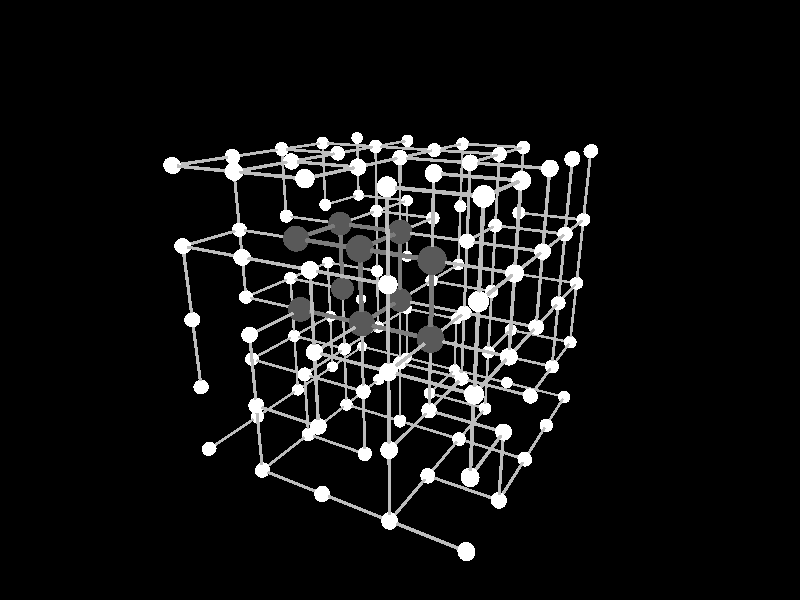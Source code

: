 #include "colors.inc"

camera {
  location <4.00, 3.00, -7.00>
  look_at <0.00,0.00,0.00>

}
#declare FSneuron =
sphere { <0.00, 0.00, -1000.00>, 0.10
  pigment { color rgb<1.00, 1.00, 1.00> }

  finish {
    phong 1
  }
}
#declare FSneuronMARKED =
sphere { <0.00, 0.00, -1000.00>, 0.17
  pigment { color rgb<0.10, 0.10, 0.10> }

  finish {
    phong 1
  }
}
light_source { <17.00, 95.00, -35.00> color White}

light_source { <-16.00, 20.00, 50.00> color White}

object {FSneuron}
object { FSneuron
  translate <-2.00, -2.00, 998.00>
}

object { FSneuron
  translate <-2.00, -1.00, 998.00>
}

object { FSneuron
  translate <-2.00, 0.00, 998.00>
}

object { FSneuron
  translate <-2.00, 1.00, 998.00>
}

object { FSneuron
  translate <-2.00, 2.00, 998.00>
}

object { FSneuron
  translate <-1.00, -2.00, 998.00>
}

object { FSneuron
  translate <-1.00, -1.00, 998.00>
}

object { FSneuron
  translate <-1.00, 0.00, 998.00>
}

object { FSneuron
  translate <-1.00, 1.00, 998.00>
}

object { FSneuron
  translate <-1.00, 2.00, 998.00>
}

object { FSneuron
  translate <0.00, -2.00, 998.00>
}

object { FSneuron
  translate <0.00, -1.00, 998.00>
}

object { FSneuron
  translate <0.00, 0.00, 998.00>
}

object { FSneuron
  translate <0.00, 1.00, 998.00>
}

object { FSneuron
  translate <0.00, 2.00, 998.00>
}

object { FSneuron
  translate <1.00, -2.00, 998.00>
}

object { FSneuron
  translate <1.00, -1.00, 998.00>
}

object { FSneuron
  translate <1.00, 0.00, 998.00>
}

object { FSneuron
  translate <1.00, 1.00, 998.00>
}

object { FSneuron
  translate <1.00, 2.00, 998.00>
}

object { FSneuron
  translate <2.00, -2.00, 998.00>
}

object { FSneuron
  translate <2.00, -1.00, 998.00>
}

object { FSneuron
  translate <2.00, 0.00, 998.00>
}

object { FSneuron
  translate <2.00, 1.00, 998.00>
}

object { FSneuron
  translate <2.00, 2.00, 998.00>
}

object { FSneuron
  translate <-2.00, -2.00, 999.00>
}

object { FSneuron
  translate <-2.00, -1.00, 999.00>
}

object { FSneuron
  translate <-2.00, 0.00, 999.00>
}

object { FSneuron
  translate <-2.00, 1.00, 999.00>
}

object { FSneuron
  translate <-2.00, 2.00, 999.00>
}

object { FSneuron
  translate <-1.00, -2.00, 999.00>
}

object { FSneuron
  translate <-1.00, -1.00, 999.00>
}

object { FSneuronMARKED
  translate <-1.00, 0.00, 999.00>
}

object { FSneuronMARKED
  translate <-1.00, 1.00, 999.00>
}

object { FSneuron
  translate <-1.00, 2.00, 999.00>
}

object { FSneuron
  translate <0.00, -2.00, 999.00>
}

object { FSneuron
  translate <0.00, -1.00, 999.00>
}

object { FSneuronMARKED
  translate <0.00, 0.00, 999.00>
}

object { FSneuronMARKED
  translate <0.00, 1.00, 999.00>
}

object { FSneuron
  translate <0.00, 2.00, 999.00>
}

object { FSneuron
  translate <1.00, -2.00, 999.00>
}

object { FSneuron
  translate <1.00, -1.00, 999.00>
}

object { FSneuronMARKED
  translate <1.00, 0.00, 999.00>
}

object { FSneuronMARKED
  translate <1.00, 1.00, 999.00>
}

object { FSneuron
  translate <1.00, 2.00, 999.00>
}

object { FSneuron
  translate <2.00, -2.00, 999.00>
}

object { FSneuron
  translate <2.00, -1.00, 999.00>
}

object { FSneuron
  translate <2.00, 0.00, 999.00>
}

object { FSneuron
  translate <2.00, 1.00, 999.00>
}

object { FSneuron
  translate <2.00, 2.00, 999.00>
}

object { FSneuron
  translate <-2.00, -2.00, 1000.00>
}

object { FSneuron
  translate <-2.00, -1.00, 1000.00>
}

object { FSneuron
  translate <-2.00, 0.00, 1000.00>
}

object { FSneuron
  translate <-2.00, 1.00, 1000.00>
}

object { FSneuron
  translate <-2.00, 2.00, 1000.00>
}

object { FSneuron
  translate <-1.00, -2.00, 1000.00>
}

object { FSneuron
  translate <-1.00, -1.00, 1000.00>
}

object { FSneuronMARKED
  translate <-1.00, 0.00, 1000.00>
}

object { FSneuronMARKED
  translate <-1.00, 1.00, 1000.00>
}

object { FSneuron
  translate <-1.00, 2.00, 1000.00>
}

object { FSneuron
  translate <0.00, -2.00, 1000.00>
}

object { FSneuron
  translate <0.00, -1.00, 1000.00>
}

object { FSneuronMARKED
  translate <0.00, 0.00, 1000.00>
}

object { FSneuronMARKED
  translate <0.00, 1.00, 1000.00>
}

object { FSneuron
  translate <0.00, 2.00, 1000.00>
}

object { FSneuron
  translate <1.00, -2.00, 1000.00>
}

object { FSneuron
  translate <1.00, -1.00, 1000.00>
}

object { FSneuron
  translate <1.00, 0.00, 1000.00>
}

object { FSneuron
  translate <1.00, 1.00, 1000.00>
}

object { FSneuron
  translate <1.00, 2.00, 1000.00>
}

object { FSneuron
  translate <2.00, -2.00, 1000.00>
}

object { FSneuron
  translate <2.00, -1.00, 1000.00>
}

object { FSneuron
  translate <2.00, 0.00, 1000.00>
}

object { FSneuron
  translate <2.00, 1.00, 1000.00>
}

object { FSneuron
  translate <2.00, 2.00, 1000.00>
}

object { FSneuron
  translate <-2.00, -2.00, 1001.00>
}

object { FSneuron
  translate <-2.00, -1.00, 1001.00>
}

object { FSneuron
  translate <-2.00, 0.00, 1001.00>
}

object { FSneuron
  translate <-2.00, 1.00, 1001.00>
}

object { FSneuron
  translate <-2.00, 2.00, 1001.00>
}

object { FSneuron
  translate <-1.00, -2.00, 1001.00>
}

object { FSneuron
  translate <-1.00, -1.00, 1001.00>
}

object { FSneuron
  translate <-1.00, 0.00, 1001.00>
}

object { FSneuron
  translate <-1.00, 1.00, 1001.00>
}

object { FSneuron
  translate <-1.00, 2.00, 1001.00>
}

object { FSneuron
  translate <0.00, -2.00, 1001.00>
}

object { FSneuron
  translate <0.00, -1.00, 1001.00>
}

object { FSneuron
  translate <0.00, 0.00, 1001.00>
}

object { FSneuron
  translate <0.00, 1.00, 1001.00>
}

object { FSneuron
  translate <0.00, 2.00, 1001.00>
}

object { FSneuron
  translate <1.00, -2.00, 1001.00>
}

object { FSneuron
  translate <1.00, -1.00, 1001.00>
}

object { FSneuron
  translate <1.00, 0.00, 1001.00>
}

object { FSneuron
  translate <1.00, 1.00, 1001.00>
}

object { FSneuron
  translate <1.00, 2.00, 1001.00>
}

object { FSneuron
  translate <2.00, -2.00, 1001.00>
}

object { FSneuron
  translate <2.00, -1.00, 1001.00>
}

object { FSneuron
  translate <2.00, 0.00, 1001.00>
}

object { FSneuron
  translate <2.00, 1.00, 1001.00>
}

object { FSneuron
  translate <2.00, 2.00, 1001.00>
}

object { FSneuron
  translate <-2.00, -2.00, 1002.00>
}

object { FSneuron
  translate <-2.00, -1.00, 1002.00>
}

object { FSneuron
  translate <-2.00, 0.00, 1002.00>
}

object { FSneuron
  translate <-2.00, 1.00, 1002.00>
}

object { FSneuron
  translate <-2.00, 2.00, 1002.00>
}

object { FSneuron
  translate <-1.00, -2.00, 1002.00>
}

object { FSneuron
  translate <-1.00, -1.00, 1002.00>
}

object { FSneuron
  translate <-1.00, 0.00, 1002.00>
}

object { FSneuron
  translate <-1.00, 1.00, 1002.00>
}

object { FSneuron
  translate <-1.00, 2.00, 1002.00>
}

object { FSneuron
  translate <0.00, -2.00, 1002.00>
}

object { FSneuron
  translate <0.00, -1.00, 1002.00>
}

object { FSneuron
  translate <0.00, 0.00, 1002.00>
}

object { FSneuron
  translate <0.00, 1.00, 1002.00>
}

object { FSneuron
  translate <0.00, 2.00, 1002.00>
}

object { FSneuron
  translate <1.00, -2.00, 1002.00>
}

object { FSneuron
  translate <1.00, -1.00, 1002.00>
}

object { FSneuron
  translate <1.00, 0.00, 1002.00>
}

object { FSneuron
  translate <1.00, 1.00, 1002.00>
}

object { FSneuron
  translate <1.00, 2.00, 1002.00>
}

object { FSneuron
  translate <2.00, -2.00, 1002.00>
}

object { FSneuron
  translate <2.00, -1.00, 1002.00>
}

object { FSneuron
  translate <2.00, 0.00, 1002.00>
}

object { FSneuron
  translate <2.00, 1.00, 1002.00>
}

object { FSneuron
  translate <2.00, 2.00, 1002.00>
}

object {
  cylinder { <-2.00, -2.00, -1.00>, <-2.00, -2.00, -2.00>, 0.02
    pigment { color rgb<0.50, 0.50, 0.50> }

    finish {
      phong 1
    }
  }
}
object {
  cylinder { <-2.00, 0.00, -2.00>, <-2.00, -1.00, -2.00>, 0.02
    pigment { color rgb<0.50, 0.50, 0.50> }

    finish {
      phong 1
    }
  }
}
object {
  cylinder { <-2.00, -1.00, -2.00>, <-2.00, 0.00, -2.00>, 0.02
    pigment { color rgb<0.50, 0.50, 0.50> }

    finish {
      phong 1
    }
  }
}
object {
  cylinder { <-2.00, 1.00, -2.00>, <-2.00, 0.00, -2.00>, 0.02
    pigment { color rgb<0.50, 0.50, 0.50> }

    finish {
      phong 1
    }
  }
}
object {
  cylinder { <-2.00, 0.00, -2.00>, <-2.00, 1.00, -2.00>, 0.02
    pigment { color rgb<0.50, 0.50, 0.50> }

    finish {
      phong 1
    }
  }
}
object {
  cylinder { <-1.00, 1.00, -2.00>, <-2.00, 1.00, -2.00>, 0.02
    pigment { color rgb<0.50, 0.50, 0.50> }

    finish {
      phong 1
    }
  }
}
object {
  cylinder { <-1.00, 2.00, -2.00>, <-2.00, 2.00, -2.00>, 0.02
    pigment { color rgb<0.50, 0.50, 0.50> }

    finish {
      phong 1
    }
  }
}
object {
  cylinder { <-1.00, -1.00, -2.00>, <-1.00, -2.00, -2.00>, 0.02
    pigment { color rgb<0.50, 0.50, 0.50> }

    finish {
      phong 1
    }
  }
}
object {
  cylinder { <0.00, -2.00, -2.00>, <-1.00, -2.00, -2.00>, 0.02
    pigment { color rgb<0.50, 0.50, 0.50> }

    finish {
      phong 1
    }
  }
}
object {
  cylinder { <-1.00, 0.00, -2.00>, <-1.00, -1.00, -2.00>, 0.02
    pigment { color rgb<0.50, 0.50, 0.50> }

    finish {
      phong 1
    }
  }
}
object {
  cylinder { <0.00, -1.00, -2.00>, <-1.00, -1.00, -2.00>, 0.02
    pigment { color rgb<0.50, 0.50, 0.50> }

    finish {
      phong 1
    }
  }
}
object {
  cylinder { <-1.00, -1.00, -2.00>, <-1.00, 0.00, -2.00>, 0.02
    pigment { color rgb<0.50, 0.50, 0.50> }

    finish {
      phong 1
    }
  }
}
object {
  cylinder { <0.00, 1.00, -2.00>, <-1.00, 1.00, -2.00>, 0.02
    pigment { color rgb<0.50, 0.50, 0.50> }

    finish {
      phong 1
    }
  }
}
object {
  cylinder { <0.00, 2.00, -2.00>, <-1.00, 2.00, -2.00>, 0.02
    pigment { color rgb<0.50, 0.50, 0.50> }

    finish {
      phong 1
    }
  }
}
object {
  cylinder { <-1.00, -2.00, -2.00>, <0.00, -2.00, -2.00>, 0.02
    pigment { color rgb<0.50, 0.50, 0.50> }

    finish {
      phong 1
    }
  }
}
object {
  cylinder { <1.00, -2.00, -2.00>, <0.00, -2.00, -2.00>, 0.02
    pigment { color rgb<0.50, 0.50, 0.50> }

    finish {
      phong 1
    }
  }
}
object {
  cylinder { <-1.00, -1.00, -2.00>, <0.00, -1.00, -2.00>, 0.02
    pigment { color rgb<0.50, 0.50, 0.50> }

    finish {
      phong 1
    }
  }
}
object {
  cylinder { <0.00, -1.00, -2.00>, <0.00, 0.00, -2.00>, 0.02
    pigment { color rgb<0.50, 0.50, 0.50> }

    finish {
      phong 1
    }
  }
}
object {
  cylinder { <1.00, 0.00, -2.00>, <0.00, 0.00, -2.00>, 0.02
    pigment { color rgb<0.50, 0.50, 0.50> }

    finish {
      phong 1
    }
  }
}
object {
  cylinder { <-1.00, 1.00, -2.00>, <0.00, 1.00, -2.00>, 0.02
    pigment { color rgb<0.50, 0.50, 0.50> }

    finish {
      phong 1
    }
  }
}
object {
  cylinder { <0.00, 0.00, -2.00>, <0.00, 1.00, -2.00>, 0.02
    pigment { color rgb<0.50, 0.50, 0.50> }

    finish {
      phong 1
    }
  }
}
object {
  cylinder { <1.00, 1.00, -2.00>, <0.00, 1.00, -2.00>, 0.02
    pigment { color rgb<0.50, 0.50, 0.50> }

    finish {
      phong 1
    }
  }
}
object {
  cylinder { <0.00, 2.00, -1.00>, <0.00, 2.00, -2.00>, 0.02
    pigment { color rgb<0.50, 0.50, 0.50> }

    finish {
      phong 1
    }
  }
}
object {
  cylinder { <0.00, -2.00, -2.00>, <1.00, -2.00, -2.00>, 0.02
    pigment { color rgb<0.50, 0.50, 0.50> }

    finish {
      phong 1
    }
  }
}
object {
  cylinder { <1.00, -1.00, -2.00>, <1.00, -2.00, -2.00>, 0.02
    pigment { color rgb<0.50, 0.50, 0.50> }

    finish {
      phong 1
    }
  }
}
object {
  cylinder { <2.00, -2.00, -2.00>, <1.00, -2.00, -2.00>, 0.02
    pigment { color rgb<0.50, 0.50, 0.50> }

    finish {
      phong 1
    }
  }
}
object {
  cylinder { <1.00, -1.00, -1.00>, <1.00, -1.00, -2.00>, 0.02
    pigment { color rgb<0.50, 0.50, 0.50> }

    finish {
      phong 1
    }
  }
}
object {
  cylinder { <1.00, -1.00, -2.00>, <1.00, 0.00, -2.00>, 0.02
    pigment { color rgb<0.50, 0.50, 0.50> }

    finish {
      phong 1
    }
  }
}
object {
  cylinder { <2.00, 0.00, -2.00>, <1.00, 0.00, -2.00>, 0.02
    pigment { color rgb<0.50, 0.50, 0.50> }

    finish {
      phong 1
    }
  }
}
object {
  cylinder { <1.00, 0.00, -1.00>, <1.00, 0.00, -2.00>, 0.02
    pigment { color rgb<0.50, 0.50, 0.50> }

    finish {
      phong 1
    }
  }
}
object {
  cylinder { <1.00, 0.00, -2.00>, <1.00, 1.00, -2.00>, 0.02
    pigment { color rgb<0.50, 0.50, 0.50> }

    finish {
      phong 1
    }
  }
}
object {
  cylinder { <1.00, 2.00, -2.00>, <1.00, 1.00, -2.00>, 0.02
    pigment { color rgb<0.50, 0.50, 0.50> }

    finish {
      phong 1
    }
  }
}
object {
  cylinder { <1.00, 1.00, -2.00>, <1.00, 2.00, -2.00>, 0.02
    pigment { color rgb<0.50, 0.50, 0.50> }

    finish {
      phong 1
    }
  }
}
object {
  cylinder { <2.00, 0.00, -2.00>, <2.00, -1.00, -2.00>, 0.02
    pigment { color rgb<0.50, 0.50, 0.50> }

    finish {
      phong 1
    }
  }
}
object {
  cylinder { <2.00, -1.00, -1.00>, <2.00, -1.00, -2.00>, 0.02
    pigment { color rgb<0.50, 0.50, 0.50> }

    finish {
      phong 1
    }
  }
}
object {
  cylinder { <2.00, -1.00, -2.00>, <2.00, 0.00, -2.00>, 0.02
    pigment { color rgb<0.50, 0.50, 0.50> }

    finish {
      phong 1
    }
  }
}
object {
  cylinder { <2.00, 1.00, -2.00>, <2.00, 0.00, -2.00>, 0.02
    pigment { color rgb<0.50, 0.50, 0.50> }

    finish {
      phong 1
    }
  }
}
object {
  cylinder { <2.00, 0.00, -1.00>, <2.00, 0.00, -2.00>, 0.02
    pigment { color rgb<0.50, 0.50, 0.50> }

    finish {
      phong 1
    }
  }
}
object {
  cylinder { <2.00, 2.00, -2.00>, <2.00, 1.00, -2.00>, 0.02
    pigment { color rgb<0.50, 0.50, 0.50> }

    finish {
      phong 1
    }
  }
}
object {
  cylinder { <1.00, 2.00, -2.00>, <2.00, 2.00, -2.00>, 0.02
    pigment { color rgb<0.50, 0.50, 0.50> }

    finish {
      phong 1
    }
  }
}
object {
  cylinder { <2.00, 1.00, -2.00>, <2.00, 2.00, -2.00>, 0.02
    pigment { color rgb<0.50, 0.50, 0.50> }

    finish {
      phong 1
    }
  }
}
object {
  cylinder { <2.00, 2.00, -1.00>, <2.00, 2.00, -2.00>, 0.02
    pigment { color rgb<0.50, 0.50, 0.50> }

    finish {
      phong 1
    }
  }
}
object {
  cylinder { <-1.00, -1.00, -1.00>, <-2.00, -1.00, -1.00>, 0.02
    pigment { color rgb<0.50, 0.50, 0.50> }

    finish {
      phong 1
    }
  }
}
object {
  cylinder { <-2.00, -1.00, 0.00>, <-2.00, -1.00, -1.00>, 0.02
    pigment { color rgb<0.50, 0.50, 0.50> }

    finish {
      phong 1
    }
  }
}
object {
  cylinder { <-2.00, 1.00, -1.00>, <-2.00, 0.00, -1.00>, 0.02
    pigment { color rgb<0.50, 0.50, 0.50> }

    finish {
      phong 1
    }
  }
}
object {
  cylinder { <-1.00, 0.00, -1.00>, <-2.00, 0.00, -1.00>, 0.02
    pigment { color rgb<0.50, 0.50, 0.50> }

    finish {
      phong 1
    }
  }
}
object {
  cylinder { <-2.00, 0.00, 0.00>, <-2.00, 0.00, -1.00>, 0.02
    pigment { color rgb<0.50, 0.50, 0.50> }

    finish {
      phong 1
    }
  }
}
object {
  cylinder { <-2.00, 1.00, -2.00>, <-2.00, 1.00, -1.00>, 0.02
    pigment { color rgb<0.50, 0.50, 0.50> }

    finish {
      phong 1
    }
  }
}
object {
  cylinder { <-2.00, 2.00, -1.00>, <-2.00, 1.00, -1.00>, 0.02
    pigment { color rgb<0.50, 0.50, 0.50> }

    finish {
      phong 1
    }
  }
}
object {
  cylinder { <-1.00, 1.00, -1.00>, <-2.00, 1.00, -1.00>, 0.02
    pigment { color rgb<0.50, 0.50, 0.50> }

    finish {
      phong 1
    }
  }
}
object {
  cylinder { <-2.00, 2.00, -2.00>, <-2.00, 2.00, -1.00>, 0.02
    pigment { color rgb<0.50, 0.50, 0.50> }

    finish {
      phong 1
    }
  }
}
object {
  cylinder { <-2.00, 2.00, 0.00>, <-2.00, 2.00, -1.00>, 0.02
    pigment { color rgb<0.50, 0.50, 0.50> }

    finish {
      phong 1
    }
  }
}
object {
  cylinder { <-1.00, -2.00, -2.00>, <-1.00, -2.00, -1.00>, 0.02
    pigment { color rgb<0.50, 0.50, 0.50> }

    finish {
      phong 1
    }
  }
}
object {
  cylinder { <-1.00, -1.00, -1.00>, <-1.00, -2.00, -1.00>, 0.02
    pigment { color rgb<0.50, 0.50, 0.50> }

    finish {
      phong 1
    }
  }
}
object {
  cylinder { <0.00, -2.00, -1.00>, <-1.00, -2.00, -1.00>, 0.02
    pigment { color rgb<0.50, 0.50, 0.50> }

    finish {
      phong 1
    }
  }
}
object {
  cylinder { <-2.00, -1.00, -1.00>, <-1.00, -1.00, -1.00>, 0.02
    pigment { color rgb<0.50, 0.50, 0.50> }

    finish {
      phong 1
    }
  }
}
object {
  cylinder { <-1.00, -2.00, -1.00>, <-1.00, -1.00, -1.00>, 0.02
    pigment { color rgb<0.50, 0.50, 0.50> }

    finish {
      phong 1
    }
  }
}
object {
  cylinder { <0.00, -1.00, -1.00>, <-1.00, -1.00, -1.00>, 0.02
    pigment { color rgb<0.50, 0.50, 0.50> }

    finish {
      phong 1
    }
  }
}
object {
  cylinder { <-1.00, 0.00, -2.00>, <-1.00, 0.00, -1.00>, 0.02
    pigment { color rgb<0.50, 0.50, 0.50> }

    finish {
      phong 1
    }
  }
}
object {
  cylinder { <-2.00, 0.00, -1.00>, <-1.00, 0.00, -1.00>, 0.02
    pigment { color rgb<0.50, 0.50, 0.50> }

    finish {
      phong 1
    }
  }
}
object {
  cylinder { <0.00, 1.00, -1.00>, <-1.00, 1.00, -1.00>, 0.03
    pigment { color rgb<0.20, 0.20, 0.20> }

    finish {
      phong 1
    }
  }
}
object {
  cylinder { <-1.00, 1.00, 0.00>, <-1.00, 1.00, -1.00>, 0.03
    pigment { color rgb<0.20, 0.20, 0.20> }

    finish {
      phong 1
    }
  }
}
object {
  cylinder { <-1.00, 2.00, -2.00>, <-1.00, 2.00, -1.00>, 0.02
    pigment { color rgb<0.50, 0.50, 0.50> }

    finish {
      phong 1
    }
  }
}
object {
  cylinder { <0.00, 2.00, -1.00>, <-1.00, 2.00, -1.00>, 0.02
    pigment { color rgb<0.50, 0.50, 0.50> }

    finish {
      phong 1
    }
  }
}
object {
  cylinder { <0.00, -1.00, -1.00>, <0.00, -2.00, -1.00>, 0.02
    pigment { color rgb<0.50, 0.50, 0.50> }

    finish {
      phong 1
    }
  }
}
object {
  cylinder { <0.00, -2.00, -1.00>, <0.00, -1.00, -1.00>, 0.02
    pigment { color rgb<0.50, 0.50, 0.50> }

    finish {
      phong 1
    }
  }
}
object {
  cylinder { <0.00, 0.00, -2.00>, <0.00, 0.00, -1.00>, 0.02
    pigment { color rgb<0.50, 0.50, 0.50> }

    finish {
      phong 1
    }
  }
}
object {
  cylinder { <-1.00, 0.00, -1.00>, <0.00, 0.00, -1.00>, 0.03
    pigment { color rgb<0.20, 0.20, 0.20> }

    finish {
      phong 1
    }
  }
}
object {
  cylinder { <0.00, -1.00, -1.00>, <0.00, 0.00, -1.00>, 0.02
    pigment { color rgb<0.50, 0.50, 0.50> }

    finish {
      phong 1
    }
  }
}
object {
  cylinder { <0.00, 0.00, -1.00>, <0.00, 1.00, -1.00>, 0.03
    pigment { color rgb<0.20, 0.20, 0.20> }

    finish {
      phong 1
    }
  }
}
object {
  cylinder { <1.00, 1.00, -1.00>, <0.00, 1.00, -1.00>, 0.03
    pigment { color rgb<0.20, 0.20, 0.20> }

    finish {
      phong 1
    }
  }
}
object {
  cylinder { <0.00, 2.00, -2.00>, <0.00, 2.00, -1.00>, 0.02
    pigment { color rgb<0.50, 0.50, 0.50> }

    finish {
      phong 1
    }
  }
}
object {
  cylinder { <1.00, -2.00, -2.00>, <1.00, -2.00, -1.00>, 0.02
    pigment { color rgb<0.50, 0.50, 0.50> }

    finish {
      phong 1
    }
  }
}
object {
  cylinder { <1.00, -2.00, 0.00>, <1.00, -2.00, -1.00>, 0.02
    pigment { color rgb<0.50, 0.50, 0.50> }

    finish {
      phong 1
    }
  }
}
object {
  cylinder { <2.00, -1.00, -1.00>, <1.00, -1.00, -1.00>, 0.02
    pigment { color rgb<0.50, 0.50, 0.50> }

    finish {
      phong 1
    }
  }
}
object {
  cylinder { <1.00, -1.00, 0.00>, <1.00, -1.00, -1.00>, 0.02
    pigment { color rgb<0.50, 0.50, 0.50> }

    finish {
      phong 1
    }
  }
}
object {
  cylinder { <1.00, 0.00, -2.00>, <1.00, 0.00, -1.00>, 0.02
    pigment { color rgb<0.50, 0.50, 0.50> }

    finish {
      phong 1
    }
  }
}
object {
  cylinder { <0.00, 0.00, -1.00>, <1.00, 0.00, -1.00>, 0.03
    pigment { color rgb<0.20, 0.20, 0.20> }

    finish {
      phong 1
    }
  }
}
object {
  cylinder { <1.00, -1.00, -1.00>, <1.00, 0.00, -1.00>, 0.02
    pigment { color rgb<0.50, 0.50, 0.50> }

    finish {
      phong 1
    }
  }
}
object {
  cylinder { <1.00, 1.00, -1.00>, <1.00, 0.00, -1.00>, 0.03
    pigment { color rgb<0.20, 0.20, 0.20> }

    finish {
      phong 1
    }
  }
}
object {
  cylinder { <2.00, 0.00, -1.00>, <1.00, 0.00, -1.00>, 0.02
    pigment { color rgb<0.50, 0.50, 0.50> }

    finish {
      phong 1
    }
  }
}
object {
  cylinder { <1.00, 2.00, -1.00>, <1.00, 1.00, -1.00>, 0.02
    pigment { color rgb<0.50, 0.50, 0.50> }

    finish {
      phong 1
    }
  }
}
object {
  cylinder { <2.00, 1.00, -1.00>, <1.00, 1.00, -1.00>, 0.02
    pigment { color rgb<0.50, 0.50, 0.50> }

    finish {
      phong 1
    }
  }
}
object {
  cylinder { <1.00, -2.00, -1.00>, <2.00, -2.00, -1.00>, 0.02
    pigment { color rgb<0.50, 0.50, 0.50> }

    finish {
      phong 1
    }
  }
}
object {
  cylinder { <2.00, -1.00, -1.00>, <2.00, -2.00, -1.00>, 0.02
    pigment { color rgb<0.50, 0.50, 0.50> }

    finish {
      phong 1
    }
  }
}
object {
  cylinder { <2.00, -2.00, 0.00>, <2.00, -2.00, -1.00>, 0.02
    pigment { color rgb<0.50, 0.50, 0.50> }

    finish {
      phong 1
    }
  }
}
object {
  cylinder { <2.00, -1.00, -2.00>, <2.00, -1.00, -1.00>, 0.02
    pigment { color rgb<0.50, 0.50, 0.50> }

    finish {
      phong 1
    }
  }
}
object {
  cylinder { <2.00, -2.00, -1.00>, <2.00, -1.00, -1.00>, 0.02
    pigment { color rgb<0.50, 0.50, 0.50> }

    finish {
      phong 1
    }
  }
}
object {
  cylinder { <1.00, 0.00, -1.00>, <2.00, 0.00, -1.00>, 0.02
    pigment { color rgb<0.50, 0.50, 0.50> }

    finish {
      phong 1
    }
  }
}
object {
  cylinder { <2.00, 1.00, -1.00>, <2.00, 0.00, -1.00>, 0.02
    pigment { color rgb<0.50, 0.50, 0.50> }

    finish {
      phong 1
    }
  }
}
object {
  cylinder { <2.00, 0.00, 0.00>, <2.00, 0.00, -1.00>, 0.02
    pigment { color rgb<0.50, 0.50, 0.50> }

    finish {
      phong 1
    }
  }
}
object {
  cylinder { <2.00, 1.00, -2.00>, <2.00, 1.00, -1.00>, 0.02
    pigment { color rgb<0.50, 0.50, 0.50> }

    finish {
      phong 1
    }
  }
}
object {
  cylinder { <1.00, 1.00, -1.00>, <2.00, 1.00, -1.00>, 0.02
    pigment { color rgb<0.50, 0.50, 0.50> }

    finish {
      phong 1
    }
  }
}
object {
  cylinder { <2.00, 2.00, -1.00>, <2.00, 1.00, -1.00>, 0.02
    pigment { color rgb<0.50, 0.50, 0.50> }

    finish {
      phong 1
    }
  }
}
object {
  cylinder { <1.00, 2.00, -1.00>, <2.00, 2.00, -1.00>, 0.02
    pigment { color rgb<0.50, 0.50, 0.50> }

    finish {
      phong 1
    }
  }
}
object {
  cylinder { <-2.00, -2.00, -1.00>, <-2.00, -2.00, 0.00>, 0.02
    pigment { color rgb<0.50, 0.50, 0.50> }

    finish {
      phong 1
    }
  }
}
object {
  cylinder { <-2.00, -2.00, 1.00>, <-2.00, -2.00, 0.00>, 0.02
    pigment { color rgb<0.50, 0.50, 0.50> }

    finish {
      phong 1
    }
  }
}
object {
  cylinder { <-2.00, -2.00, 0.00>, <-2.00, -1.00, 0.00>, 0.02
    pigment { color rgb<0.50, 0.50, 0.50> }

    finish {
      phong 1
    }
  }
}
object {
  cylinder { <-2.00, 0.00, 0.00>, <-2.00, -1.00, 0.00>, 0.02
    pigment { color rgb<0.50, 0.50, 0.50> }

    finish {
      phong 1
    }
  }
}
object {
  cylinder { <-1.00, -1.00, 0.00>, <-2.00, -1.00, 0.00>, 0.02
    pigment { color rgb<0.50, 0.50, 0.50> }

    finish {
      phong 1
    }
  }
}
object {
  cylinder { <-2.00, -1.00, 1.00>, <-2.00, -1.00, 0.00>, 0.02
    pigment { color rgb<0.50, 0.50, 0.50> }

    finish {
      phong 1
    }
  }
}
object {
  cylinder { <-1.00, 0.00, 0.00>, <-2.00, 0.00, 0.00>, 0.02
    pigment { color rgb<0.50, 0.50, 0.50> }

    finish {
      phong 1
    }
  }
}
object {
  cylinder { <-2.00, 0.00, 1.00>, <-2.00, 0.00, 0.00>, 0.02
    pigment { color rgb<0.50, 0.50, 0.50> }

    finish {
      phong 1
    }
  }
}
object {
  cylinder { <-2.00, 1.00, 0.00>, <-2.00, 2.00, 0.00>, 0.02
    pigment { color rgb<0.50, 0.50, 0.50> }

    finish {
      phong 1
    }
  }
}
object {
  cylinder { <-1.00, 2.00, 0.00>, <-2.00, 2.00, 0.00>, 0.02
    pigment { color rgb<0.50, 0.50, 0.50> }

    finish {
      phong 1
    }
  }
}
object {
  cylinder { <-2.00, 2.00, 1.00>, <-2.00, 2.00, 0.00>, 0.02
    pigment { color rgb<0.50, 0.50, 0.50> }

    finish {
      phong 1
    }
  }
}
object {
  cylinder { <-1.00, -2.00, -1.00>, <-1.00, -2.00, 0.00>, 0.02
    pigment { color rgb<0.50, 0.50, 0.50> }

    finish {
      phong 1
    }
  }
}
object {
  cylinder { <-1.00, -1.00, 0.00>, <-1.00, -2.00, 0.00>, 0.02
    pigment { color rgb<0.50, 0.50, 0.50> }

    finish {
      phong 1
    }
  }
}
object {
  cylinder { <0.00, -2.00, 0.00>, <-1.00, -2.00, 0.00>, 0.02
    pigment { color rgb<0.50, 0.50, 0.50> }

    finish {
      phong 1
    }
  }
}
object {
  cylinder { <-1.00, -2.00, 1.00>, <-1.00, -2.00, 0.00>, 0.02
    pigment { color rgb<0.50, 0.50, 0.50> }

    finish {
      phong 1
    }
  }
}
object {
  cylinder { <-1.00, -1.00, -1.00>, <-1.00, -1.00, 0.00>, 0.02
    pigment { color rgb<0.50, 0.50, 0.50> }

    finish {
      phong 1
    }
  }
}
object {
  cylinder { <-2.00, -1.00, 0.00>, <-1.00, -1.00, 0.00>, 0.02
    pigment { color rgb<0.50, 0.50, 0.50> }

    finish {
      phong 1
    }
  }
}
object {
  cylinder { <-1.00, -2.00, 0.00>, <-1.00, -1.00, 0.00>, 0.02
    pigment { color rgb<0.50, 0.50, 0.50> }

    finish {
      phong 1
    }
  }
}
object {
  cylinder { <-1.00, 0.00, 0.00>, <-1.00, -1.00, 0.00>, 0.02
    pigment { color rgb<0.50, 0.50, 0.50> }

    finish {
      phong 1
    }
  }
}
object {
  cylinder { <-1.00, 1.00, -1.00>, <-1.00, 1.00, 0.00>, 0.03
    pigment { color rgb<0.20, 0.20, 0.20> }

    finish {
      phong 1
    }
  }
}
object {
  cylinder { <-2.00, 1.00, 0.00>, <-1.00, 1.00, 0.00>, 0.02
    pigment { color rgb<0.50, 0.50, 0.50> }

    finish {
      phong 1
    }
  }
}
object {
  cylinder { <-1.00, 0.00, 0.00>, <-1.00, 1.00, 0.00>, 0.03
    pigment { color rgb<0.20, 0.20, 0.20> }

    finish {
      phong 1
    }
  }
}
object {
  cylinder { <-1.00, 1.00, 1.00>, <-1.00, 1.00, 0.00>, 0.02
    pigment { color rgb<0.50, 0.50, 0.50> }

    finish {
      phong 1
    }
  }
}
object {
  cylinder { <-1.00, 2.00, -1.00>, <-1.00, 2.00, 0.00>, 0.02
    pigment { color rgb<0.50, 0.50, 0.50> }

    finish {
      phong 1
    }
  }
}
object {
  cylinder { <-2.00, 2.00, 0.00>, <-1.00, 2.00, 0.00>, 0.02
    pigment { color rgb<0.50, 0.50, 0.50> }

    finish {
      phong 1
    }
  }
}
object {
  cylinder { <0.00, -1.00, 0.00>, <0.00, -2.00, 0.00>, 0.02
    pigment { color rgb<0.50, 0.50, 0.50> }

    finish {
      phong 1
    }
  }
}
object {
  cylinder { <0.00, -2.00, 0.00>, <0.00, -1.00, 0.00>, 0.02
    pigment { color rgb<0.50, 0.50, 0.50> }

    finish {
      phong 1
    }
  }
}
object {
  cylinder { <0.00, 0.00, 0.00>, <0.00, -1.00, 0.00>, 0.02
    pigment { color rgb<0.50, 0.50, 0.50> }

    finish {
      phong 1
    }
  }
}
object {
  cylinder { <1.00, -1.00, 0.00>, <0.00, -1.00, 0.00>, 0.02
    pigment { color rgb<0.50, 0.50, 0.50> }

    finish {
      phong 1
    }
  }
}
object {
  cylinder { <0.00, 0.00, -1.00>, <0.00, 0.00, 0.00>, 0.03
    pigment { color rgb<0.20, 0.20, 0.20> }

    finish {
      phong 1
    }
  }
}
object {
  cylinder { <0.00, -1.00, 0.00>, <0.00, 0.00, 0.00>, 0.02
    pigment { color rgb<0.50, 0.50, 0.50> }

    finish {
      phong 1
    }
  }
}
object {
  cylinder { <0.00, 1.00, 0.00>, <0.00, 0.00, 0.00>, 0.03
    pigment { color rgb<0.20, 0.20, 0.20> }

    finish {
      phong 1
    }
  }
}
object {
  cylinder { <1.00, 0.00, 0.00>, <0.00, 0.00, 0.00>, 0.02
    pigment { color rgb<0.50, 0.50, 0.50> }

    finish {
      phong 1
    }
  }
}
object {
  cylinder { <0.00, 0.00, 1.00>, <0.00, 0.00, 0.00>, 0.02
    pigment { color rgb<0.50, 0.50, 0.50> }

    finish {
      phong 1
    }
  }
}
object {
  cylinder { <0.00, 1.00, -1.00>, <0.00, 1.00, 0.00>, 0.03
    pigment { color rgb<0.20, 0.20, 0.20> }

    finish {
      phong 1
    }
  }
}
object {
  cylinder { <-1.00, 1.00, 0.00>, <0.00, 1.00, 0.00>, 0.03
    pigment { color rgb<0.20, 0.20, 0.20> }

    finish {
      phong 1
    }
  }
}
object {
  cylinder { <0.00, 0.00, 0.00>, <0.00, 1.00, 0.00>, 0.03
    pigment { color rgb<0.20, 0.20, 0.20> }

    finish {
      phong 1
    }
  }
}
object {
  cylinder { <0.00, 2.00, 0.00>, <0.00, 1.00, 0.00>, 0.02
    pigment { color rgb<0.50, 0.50, 0.50> }

    finish {
      phong 1
    }
  }
}
object {
  cylinder { <0.00, 1.00, 1.00>, <0.00, 1.00, 0.00>, 0.02
    pigment { color rgb<0.50, 0.50, 0.50> }

    finish {
      phong 1
    }
  }
}
object {
  cylinder { <0.00, 2.00, -1.00>, <0.00, 2.00, 0.00>, 0.02
    pigment { color rgb<0.50, 0.50, 0.50> }

    finish {
      phong 1
    }
  }
}
object {
  cylinder { <0.00, 2.00, 1.00>, <0.00, 2.00, 0.00>, 0.02
    pigment { color rgb<0.50, 0.50, 0.50> }

    finish {
      phong 1
    }
  }
}
object {
  cylinder { <0.00, -2.00, 0.00>, <1.00, -2.00, 0.00>, 0.02
    pigment { color rgb<0.50, 0.50, 0.50> }

    finish {
      phong 1
    }
  }
}
object {
  cylinder { <2.00, -2.00, 0.00>, <1.00, -2.00, 0.00>, 0.02
    pigment { color rgb<0.50, 0.50, 0.50> }

    finish {
      phong 1
    }
  }
}
object {
  cylinder { <0.00, -1.00, 0.00>, <1.00, -1.00, 0.00>, 0.02
    pigment { color rgb<0.50, 0.50, 0.50> }

    finish {
      phong 1
    }
  }
}
object {
  cylinder { <2.00, -1.00, 0.00>, <1.00, -1.00, 0.00>, 0.02
    pigment { color rgb<0.50, 0.50, 0.50> }

    finish {
      phong 1
    }
  }
}
object {
  cylinder { <1.00, 0.00, -1.00>, <1.00, 0.00, 0.00>, 0.02
    pigment { color rgb<0.50, 0.50, 0.50> }

    finish {
      phong 1
    }
  }
}
object {
  cylinder { <1.00, -1.00, 0.00>, <1.00, 0.00, 0.00>, 0.02
    pigment { color rgb<0.50, 0.50, 0.50> }

    finish {
      phong 1
    }
  }
}
object {
  cylinder { <2.00, 0.00, 0.00>, <1.00, 0.00, 0.00>, 0.02
    pigment { color rgb<0.50, 0.50, 0.50> }

    finish {
      phong 1
    }
  }
}
object {
  cylinder { <0.00, 1.00, 0.00>, <1.00, 1.00, 0.00>, 0.02
    pigment { color rgb<0.50, 0.50, 0.50> }

    finish {
      phong 1
    }
  }
}
object {
  cylinder { <1.00, 0.00, 0.00>, <1.00, 1.00, 0.00>, 0.02
    pigment { color rgb<0.50, 0.50, 0.50> }

    finish {
      phong 1
    }
  }
}
object {
  cylinder { <1.00, 1.00, 1.00>, <1.00, 1.00, 0.00>, 0.02
    pigment { color rgb<0.50, 0.50, 0.50> }

    finish {
      phong 1
    }
  }
}
object {
  cylinder { <0.00, 2.00, 0.00>, <1.00, 2.00, 0.00>, 0.02
    pigment { color rgb<0.50, 0.50, 0.50> }

    finish {
      phong 1
    }
  }
}
object {
  cylinder { <1.00, 1.00, 0.00>, <1.00, 2.00, 0.00>, 0.02
    pigment { color rgb<0.50, 0.50, 0.50> }

    finish {
      phong 1
    }
  }
}
object {
  cylinder { <2.00, 2.00, 0.00>, <1.00, 2.00, 0.00>, 0.02
    pigment { color rgb<0.50, 0.50, 0.50> }

    finish {
      phong 1
    }
  }
}
object {
  cylinder { <1.00, 2.00, 1.00>, <1.00, 2.00, 0.00>, 0.02
    pigment { color rgb<0.50, 0.50, 0.50> }

    finish {
      phong 1
    }
  }
}
object {
  cylinder { <1.00, -2.00, 0.00>, <2.00, -2.00, 0.00>, 0.02
    pigment { color rgb<0.50, 0.50, 0.50> }

    finish {
      phong 1
    }
  }
}
object {
  cylinder { <2.00, -2.00, 1.00>, <2.00, -2.00, 0.00>, 0.02
    pigment { color rgb<0.50, 0.50, 0.50> }

    finish {
      phong 1
    }
  }
}
object {
  cylinder { <2.00, -1.00, 1.00>, <2.00, -1.00, 0.00>, 0.02
    pigment { color rgb<0.50, 0.50, 0.50> }

    finish {
      phong 1
    }
  }
}
object {
  cylinder { <2.00, 1.00, 0.00>, <2.00, 0.00, 0.00>, 0.02
    pigment { color rgb<0.50, 0.50, 0.50> }

    finish {
      phong 1
    }
  }
}
object {
  cylinder { <2.00, 0.00, 1.00>, <2.00, 0.00, 0.00>, 0.02
    pigment { color rgb<0.50, 0.50, 0.50> }

    finish {
      phong 1
    }
  }
}
object {
  cylinder { <2.00, 1.00, -1.00>, <2.00, 1.00, 0.00>, 0.02
    pigment { color rgb<0.50, 0.50, 0.50> }

    finish {
      phong 1
    }
  }
}
object {
  cylinder { <1.00, 1.00, 0.00>, <2.00, 1.00, 0.00>, 0.02
    pigment { color rgb<0.50, 0.50, 0.50> }

    finish {
      phong 1
    }
  }
}
object {
  cylinder { <2.00, 2.00, 0.00>, <2.00, 1.00, 0.00>, 0.02
    pigment { color rgb<0.50, 0.50, 0.50> }

    finish {
      phong 1
    }
  }
}
object {
  cylinder { <2.00, 1.00, 1.00>, <2.00, 1.00, 0.00>, 0.02
    pigment { color rgb<0.50, 0.50, 0.50> }

    finish {
      phong 1
    }
  }
}
object {
  cylinder { <1.00, 2.00, 0.00>, <2.00, 2.00, 0.00>, 0.02
    pigment { color rgb<0.50, 0.50, 0.50> }

    finish {
      phong 1
    }
  }
}
object {
  cylinder { <2.00, 1.00, 0.00>, <2.00, 2.00, 0.00>, 0.02
    pigment { color rgb<0.50, 0.50, 0.50> }

    finish {
      phong 1
    }
  }
}
object {
  cylinder { <-2.00, -1.00, 1.00>, <-2.00, -2.00, 1.00>, 0.02
    pigment { color rgb<0.50, 0.50, 0.50> }

    finish {
      phong 1
    }
  }
}
object {
  cylinder { <-2.00, 0.00, 1.00>, <-2.00, -1.00, 1.00>, 0.02
    pigment { color rgb<0.50, 0.50, 0.50> }

    finish {
      phong 1
    }
  }
}
object {
  cylinder { <-2.00, 0.00, 0.00>, <-2.00, 0.00, 1.00>, 0.02
    pigment { color rgb<0.50, 0.50, 0.50> }

    finish {
      phong 1
    }
  }
}
object {
  cylinder { <-1.00, 0.00, 1.00>, <-2.00, 0.00, 1.00>, 0.02
    pigment { color rgb<0.50, 0.50, 0.50> }

    finish {
      phong 1
    }
  }
}
object {
  cylinder { <-2.00, 1.00, 1.00>, <-2.00, 2.00, 1.00>, 0.02
    pigment { color rgb<0.50, 0.50, 0.50> }

    finish {
      phong 1
    }
  }
}
object {
  cylinder { <-1.00, 2.00, 1.00>, <-2.00, 2.00, 1.00>, 0.02
    pigment { color rgb<0.50, 0.50, 0.50> }

    finish {
      phong 1
    }
  }
}
object {
  cylinder { <-1.00, -2.00, 0.00>, <-1.00, -2.00, 1.00>, 0.02
    pigment { color rgb<0.50, 0.50, 0.50> }

    finish {
      phong 1
    }
  }
}
object {
  cylinder { <-1.00, -1.00, 0.00>, <-1.00, -1.00, 1.00>, 0.02
    pigment { color rgb<0.50, 0.50, 0.50> }

    finish {
      phong 1
    }
  }
}
object {
  cylinder { <-2.00, -1.00, 1.00>, <-1.00, -1.00, 1.00>, 0.02
    pigment { color rgb<0.50, 0.50, 0.50> }

    finish {
      phong 1
    }
  }
}
object {
  cylinder { <-1.00, 0.00, 1.00>, <-1.00, -1.00, 1.00>, 0.02
    pigment { color rgb<0.50, 0.50, 0.50> }

    finish {
      phong 1
    }
  }
}
object {
  cylinder { <0.00, -1.00, 1.00>, <-1.00, -1.00, 1.00>, 0.02
    pigment { color rgb<0.50, 0.50, 0.50> }

    finish {
      phong 1
    }
  }
}
object {
  cylinder { <-1.00, -1.00, 2.00>, <-1.00, -1.00, 1.00>, 0.02
    pigment { color rgb<0.50, 0.50, 0.50> }

    finish {
      phong 1
    }
  }
}
object {
  cylinder { <-2.00, 0.00, 1.00>, <-1.00, 0.00, 1.00>, 0.02
    pigment { color rgb<0.50, 0.50, 0.50> }

    finish {
      phong 1
    }
  }
}
object {
  cylinder { <-1.00, -1.00, 1.00>, <-1.00, 0.00, 1.00>, 0.02
    pigment { color rgb<0.50, 0.50, 0.50> }

    finish {
      phong 1
    }
  }
}
object {
  cylinder { <-1.00, 1.00, 0.00>, <-1.00, 1.00, 1.00>, 0.02
    pigment { color rgb<0.50, 0.50, 0.50> }

    finish {
      phong 1
    }
  }
}
object {
  cylinder { <-1.00, 0.00, 1.00>, <-1.00, 1.00, 1.00>, 0.02
    pigment { color rgb<0.50, 0.50, 0.50> }

    finish {
      phong 1
    }
  }
}
object {
  cylinder { <-1.00, 2.00, 1.00>, <-1.00, 1.00, 1.00>, 0.02
    pigment { color rgb<0.50, 0.50, 0.50> }

    finish {
      phong 1
    }
  }
}
object {
  cylinder { <0.00, 1.00, 1.00>, <-1.00, 1.00, 1.00>, 0.02
    pigment { color rgb<0.50, 0.50, 0.50> }

    finish {
      phong 1
    }
  }
}
object {
  cylinder { <-1.00, 2.00, 0.00>, <-1.00, 2.00, 1.00>, 0.02
    pigment { color rgb<0.50, 0.50, 0.50> }

    finish {
      phong 1
    }
  }
}
object {
  cylinder { <-2.00, 2.00, 1.00>, <-1.00, 2.00, 1.00>, 0.02
    pigment { color rgb<0.50, 0.50, 0.50> }

    finish {
      phong 1
    }
  }
}
object {
  cylinder { <0.00, 2.00, 1.00>, <-1.00, 2.00, 1.00>, 0.02
    pigment { color rgb<0.50, 0.50, 0.50> }

    finish {
      phong 1
    }
  }
}
object {
  cylinder { <-1.00, 2.00, 2.00>, <-1.00, 2.00, 1.00>, 0.02
    pigment { color rgb<0.50, 0.50, 0.50> }

    finish {
      phong 1
    }
  }
}
object {
  cylinder { <0.00, -1.00, 1.00>, <0.00, -2.00, 1.00>, 0.02
    pigment { color rgb<0.50, 0.50, 0.50> }

    finish {
      phong 1
    }
  }
}
object {
  cylinder { <0.00, -2.00, 2.00>, <0.00, -2.00, 1.00>, 0.02
    pigment { color rgb<0.50, 0.50, 0.50> }

    finish {
      phong 1
    }
  }
}
object {
  cylinder { <-1.00, -1.00, 1.00>, <0.00, -1.00, 1.00>, 0.02
    pigment { color rgb<0.50, 0.50, 0.50> }

    finish {
      phong 1
    }
  }
}
object {
  cylinder { <0.00, 0.00, 1.00>, <0.00, -1.00, 1.00>, 0.02
    pigment { color rgb<0.50, 0.50, 0.50> }

    finish {
      phong 1
    }
  }
}
object {
  cylinder { <1.00, -1.00, 1.00>, <0.00, -1.00, 1.00>, 0.02
    pigment { color rgb<0.50, 0.50, 0.50> }

    finish {
      phong 1
    }
  }
}
object {
  cylinder { <0.00, 1.00, 1.00>, <0.00, 0.00, 1.00>, 0.02
    pigment { color rgb<0.50, 0.50, 0.50> }

    finish {
      phong 1
    }
  }
}
object {
  cylinder { <1.00, 0.00, 1.00>, <0.00, 0.00, 1.00>, 0.02
    pigment { color rgb<0.50, 0.50, 0.50> }

    finish {
      phong 1
    }
  }
}
object {
  cylinder { <0.00, 0.00, 2.00>, <0.00, 0.00, 1.00>, 0.02
    pigment { color rgb<0.50, 0.50, 0.50> }

    finish {
      phong 1
    }
  }
}
object {
  cylinder { <-1.00, 1.00, 1.00>, <0.00, 1.00, 1.00>, 0.02
    pigment { color rgb<0.50, 0.50, 0.50> }

    finish {
      phong 1
    }
  }
}
object {
  cylinder { <1.00, 2.00, 1.00>, <0.00, 2.00, 1.00>, 0.02
    pigment { color rgb<0.50, 0.50, 0.50> }

    finish {
      phong 1
    }
  }
}
object {
  cylinder { <0.00, 2.00, 2.00>, <0.00, 2.00, 1.00>, 0.02
    pigment { color rgb<0.50, 0.50, 0.50> }

    finish {
      phong 1
    }
  }
}
object {
  cylinder { <1.00, -2.00, 0.00>, <1.00, -2.00, 1.00>, 0.02
    pigment { color rgb<0.50, 0.50, 0.50> }

    finish {
      phong 1
    }
  }
}
object {
  cylinder { <0.00, -2.00, 1.00>, <1.00, -2.00, 1.00>, 0.02
    pigment { color rgb<0.50, 0.50, 0.50> }

    finish {
      phong 1
    }
  }
}
object {
  cylinder { <0.00, -1.00, 1.00>, <1.00, -1.00, 1.00>, 0.02
    pigment { color rgb<0.50, 0.50, 0.50> }

    finish {
      phong 1
    }
  }
}
object {
  cylinder { <1.00, -2.00, 1.00>, <1.00, -1.00, 1.00>, 0.02
    pigment { color rgb<0.50, 0.50, 0.50> }

    finish {
      phong 1
    }
  }
}
object {
  cylinder { <1.00, 0.00, 1.00>, <1.00, -1.00, 1.00>, 0.02
    pigment { color rgb<0.50, 0.50, 0.50> }

    finish {
      phong 1
    }
  }
}
object {
  cylinder { <1.00, -1.00, 2.00>, <1.00, -1.00, 1.00>, 0.02
    pigment { color rgb<0.50, 0.50, 0.50> }

    finish {
      phong 1
    }
  }
}
object {
  cylinder { <1.00, 1.00, 0.00>, <1.00, 1.00, 1.00>, 0.02
    pigment { color rgb<0.50, 0.50, 0.50> }

    finish {
      phong 1
    }
  }
}
object {
  cylinder { <1.00, 0.00, 1.00>, <1.00, 1.00, 1.00>, 0.02
    pigment { color rgb<0.50, 0.50, 0.50> }

    finish {
      phong 1
    }
  }
}
object {
  cylinder { <1.00, 1.00, 1.00>, <1.00, 2.00, 1.00>, 0.02
    pigment { color rgb<0.50, 0.50, 0.50> }

    finish {
      phong 1
    }
  }
}
object {
  cylinder { <2.00, -2.00, 0.00>, <2.00, -2.00, 1.00>, 0.02
    pigment { color rgb<0.50, 0.50, 0.50> }

    finish {
      phong 1
    }
  }
}
object {
  cylinder { <2.00, -2.00, 2.00>, <2.00, -2.00, 1.00>, 0.02
    pigment { color rgb<0.50, 0.50, 0.50> }

    finish {
      phong 1
    }
  }
}
object {
  cylinder { <1.00, -1.00, 1.00>, <2.00, -1.00, 1.00>, 0.02
    pigment { color rgb<0.50, 0.50, 0.50> }

    finish {
      phong 1
    }
  }
}
object {
  cylinder { <2.00, 0.00, 1.00>, <2.00, -1.00, 1.00>, 0.02
    pigment { color rgb<0.50, 0.50, 0.50> }

    finish {
      phong 1
    }
  }
}
object {
  cylinder { <2.00, -1.00, 2.00>, <2.00, -1.00, 1.00>, 0.02
    pigment { color rgb<0.50, 0.50, 0.50> }

    finish {
      phong 1
    }
  }
}
object {
  cylinder { <2.00, 0.00, 2.00>, <2.00, 0.00, 1.00>, 0.02
    pigment { color rgb<0.50, 0.50, 0.50> }

    finish {
      phong 1
    }
  }
}
object {
  cylinder { <1.00, 1.00, 1.00>, <2.00, 1.00, 1.00>, 0.02
    pigment { color rgb<0.50, 0.50, 0.50> }

    finish {
      phong 1
    }
  }
}
object {
  cylinder { <2.00, 0.00, 1.00>, <2.00, 1.00, 1.00>, 0.02
    pigment { color rgb<0.50, 0.50, 0.50> }

    finish {
      phong 1
    }
  }
}
object {
  cylinder { <2.00, 2.00, 1.00>, <2.00, 1.00, 1.00>, 0.02
    pigment { color rgb<0.50, 0.50, 0.50> }

    finish {
      phong 1
    }
  }
}
object {
  cylinder { <-2.00, -2.00, 1.00>, <-2.00, -2.00, 2.00>, 0.02
    pigment { color rgb<0.50, 0.50, 0.50> }

    finish {
      phong 1
    }
  }
}
object {
  cylinder { <-1.00, -2.00, 2.00>, <-2.00, -2.00, 2.00>, 0.02
    pigment { color rgb<0.50, 0.50, 0.50> }

    finish {
      phong 1
    }
  }
}
object {
  cylinder { <-2.00, -1.00, 2.00>, <-2.00, 0.00, 2.00>, 0.02
    pigment { color rgb<0.50, 0.50, 0.50> }

    finish {
      phong 1
    }
  }
}
object {
  cylinder { <-2.00, 1.00, 1.00>, <-2.00, 1.00, 2.00>, 0.02
    pigment { color rgb<0.50, 0.50, 0.50> }

    finish {
      phong 1
    }
  }
}
object {
  cylinder { <-2.00, 2.00, 2.00>, <-2.00, 1.00, 2.00>, 0.02
    pigment { color rgb<0.50, 0.50, 0.50> }

    finish {
      phong 1
    }
  }
}
object {
  cylinder { <-1.00, -1.00, 2.00>, <-1.00, -2.00, 2.00>, 0.02
    pigment { color rgb<0.50, 0.50, 0.50> }

    finish {
      phong 1
    }
  }
}
object {
  cylinder { <0.00, -1.00, 2.00>, <-1.00, -1.00, 2.00>, 0.02
    pigment { color rgb<0.50, 0.50, 0.50> }

    finish {
      phong 1
    }
  }
}
object {
  cylinder { <-2.00, 0.00, 2.00>, <-1.00, 0.00, 2.00>, 0.02
    pigment { color rgb<0.50, 0.50, 0.50> }

    finish {
      phong 1
    }
  }
}
object {
  cylinder { <-1.00, 1.00, 2.00>, <-1.00, 0.00, 2.00>, 0.02
    pigment { color rgb<0.50, 0.50, 0.50> }

    finish {
      phong 1
    }
  }
}
object {
  cylinder { <-1.00, 1.00, 1.00>, <-1.00, 1.00, 2.00>, 0.02
    pigment { color rgb<0.50, 0.50, 0.50> }

    finish {
      phong 1
    }
  }
}
object {
  cylinder { <-2.00, 1.00, 2.00>, <-1.00, 1.00, 2.00>, 0.02
    pigment { color rgb<0.50, 0.50, 0.50> }

    finish {
      phong 1
    }
  }
}
object {
  cylinder { <-1.00, 0.00, 2.00>, <-1.00, 1.00, 2.00>, 0.02
    pigment { color rgb<0.50, 0.50, 0.50> }

    finish {
      phong 1
    }
  }
}
object {
  cylinder { <-1.00, 2.00, 1.00>, <-1.00, 2.00, 2.00>, 0.02
    pigment { color rgb<0.50, 0.50, 0.50> }

    finish {
      phong 1
    }
  }
}
object {
  cylinder { <-1.00, -2.00, 2.00>, <0.00, -2.00, 2.00>, 0.02
    pigment { color rgb<0.50, 0.50, 0.50> }

    finish {
      phong 1
    }
  }
}
object {
  cylinder { <1.00, -2.00, 2.00>, <0.00, -2.00, 2.00>, 0.02
    pigment { color rgb<0.50, 0.50, 0.50> }

    finish {
      phong 1
    }
  }
}
object {
  cylinder { <0.00, -2.00, 2.00>, <0.00, -1.00, 2.00>, 0.02
    pigment { color rgb<0.50, 0.50, 0.50> }

    finish {
      phong 1
    }
  }
}
object {
  cylinder { <-1.00, 0.00, 2.00>, <0.00, 0.00, 2.00>, 0.02
    pigment { color rgb<0.50, 0.50, 0.50> }

    finish {
      phong 1
    }
  }
}
object {
  cylinder { <0.00, 1.00, 2.00>, <0.00, 0.00, 2.00>, 0.02
    pigment { color rgb<0.50, 0.50, 0.50> }

    finish {
      phong 1
    }
  }
}
object {
  cylinder { <1.00, 0.00, 2.00>, <0.00, 0.00, 2.00>, 0.02
    pigment { color rgb<0.50, 0.50, 0.50> }

    finish {
      phong 1
    }
  }
}
object {
  cylinder { <0.00, 0.00, 2.00>, <0.00, 1.00, 2.00>, 0.02
    pigment { color rgb<0.50, 0.50, 0.50> }

    finish {
      phong 1
    }
  }
}
object {
  cylinder { <0.00, 1.00, 2.00>, <0.00, 2.00, 2.00>, 0.02
    pigment { color rgb<0.50, 0.50, 0.50> }

    finish {
      phong 1
    }
  }
}
object {
  cylinder { <1.00, 2.00, 2.00>, <0.00, 2.00, 2.00>, 0.02
    pigment { color rgb<0.50, 0.50, 0.50> }

    finish {
      phong 1
    }
  }
}
object {
  cylinder { <0.00, -2.00, 2.00>, <1.00, -2.00, 2.00>, 0.02
    pigment { color rgb<0.50, 0.50, 0.50> }

    finish {
      phong 1
    }
  }
}
object {
  cylinder { <2.00, -2.00, 2.00>, <1.00, -2.00, 2.00>, 0.02
    pigment { color rgb<0.50, 0.50, 0.50> }

    finish {
      phong 1
    }
  }
}
object {
  cylinder { <1.00, -1.00, 1.00>, <1.00, -1.00, 2.00>, 0.02
    pigment { color rgb<0.50, 0.50, 0.50> }

    finish {
      phong 1
    }
  }
}
object {
  cylinder { <1.00, 1.00, 2.00>, <1.00, 0.00, 2.00>, 0.02
    pigment { color rgb<0.50, 0.50, 0.50> }

    finish {
      phong 1
    }
  }
}
object {
  cylinder { <2.00, 0.00, 2.00>, <1.00, 0.00, 2.00>, 0.02
    pigment { color rgb<0.50, 0.50, 0.50> }

    finish {
      phong 1
    }
  }
}
object {
  cylinder { <1.00, 0.00, 2.00>, <1.00, 1.00, 2.00>, 0.02
    pigment { color rgb<0.50, 0.50, 0.50> }

    finish {
      phong 1
    }
  }
}
object {
  cylinder { <1.00, 2.00, 2.00>, <1.00, 1.00, 2.00>, 0.02
    pigment { color rgb<0.50, 0.50, 0.50> }

    finish {
      phong 1
    }
  }
}
object {
  cylinder { <1.00, 2.00, 1.00>, <1.00, 2.00, 2.00>, 0.02
    pigment { color rgb<0.50, 0.50, 0.50> }

    finish {
      phong 1
    }
  }
}
object {
  cylinder { <0.00, 2.00, 2.00>, <1.00, 2.00, 2.00>, 0.02
    pigment { color rgb<0.50, 0.50, 0.50> }

    finish {
      phong 1
    }
  }
}
object {
  cylinder { <2.00, -2.00, 1.00>, <2.00, -2.00, 2.00>, 0.02
    pigment { color rgb<0.50, 0.50, 0.50> }

    finish {
      phong 1
    }
  }
}
object {
  cylinder { <1.00, -2.00, 2.00>, <2.00, -2.00, 2.00>, 0.02
    pigment { color rgb<0.50, 0.50, 0.50> }

    finish {
      phong 1
    }
  }
}
object {
  cylinder { <1.00, -1.00, 2.00>, <2.00, -1.00, 2.00>, 0.02
    pigment { color rgb<0.50, 0.50, 0.50> }

    finish {
      phong 1
    }
  }
}
object {
  cylinder { <2.00, -1.00, 2.00>, <2.00, 0.00, 2.00>, 0.02
    pigment { color rgb<0.50, 0.50, 0.50> }

    finish {
      phong 1
    }
  }
}
object {
  cylinder { <2.00, 1.00, 2.00>, <2.00, 0.00, 2.00>, 0.02
    pigment { color rgb<0.50, 0.50, 0.50> }

    finish {
      phong 1
    }
  }
}
object {
  cylinder { <2.00, 1.00, 1.00>, <2.00, 1.00, 2.00>, 0.02
    pigment { color rgb<0.50, 0.50, 0.50> }

    finish {
      phong 1
    }
  }
}
object {
  cylinder { <1.00, 1.00, 2.00>, <2.00, 1.00, 2.00>, 0.02
    pigment { color rgb<0.50, 0.50, 0.50> }

    finish {
      phong 1
    }
  }
}
object {
  cylinder { <2.00, 1.00, 2.00>, <2.00, 2.00, 2.00>, 0.02
    pigment { color rgb<0.50, 0.50, 0.50> }

    finish {
      phong 1
    }
  }
}
